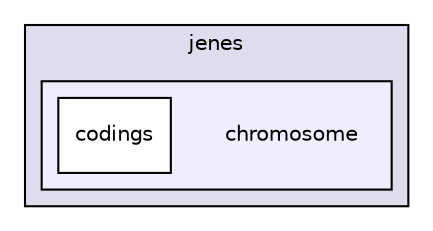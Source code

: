 digraph "C:/Users/Ayo/Desktop/jenes 2.0/src/jenes/chromosome" {
  compound=true
  node [ fontsize="10", fontname="Helvetica"];
  edge [ labelfontsize="10", labelfontname="Helvetica"];
  subgraph clusterdir_12f2200cf1e99b3d3381c7cc6a32cc41 {
    graph [ bgcolor="#ddddee", pencolor="black", label="jenes" fontname="Helvetica", fontsize="10", URL="dir_12f2200cf1e99b3d3381c7cc6a32cc41.html"]
  subgraph clusterdir_a865121f1fb24a03e6ef1b6d5f819127 {
    graph [ bgcolor="#eeeeff", pencolor="black", label="" URL="dir_a865121f1fb24a03e6ef1b6d5f819127.html"];
    dir_a865121f1fb24a03e6ef1b6d5f819127 [shape=plaintext label="chromosome"];
    dir_fe425c1cd7db4c301f6880be04b185d9 [shape=box label="codings" color="black" fillcolor="white" style="filled" URL="dir_fe425c1cd7db4c301f6880be04b185d9.html"];
  }
  }
}
